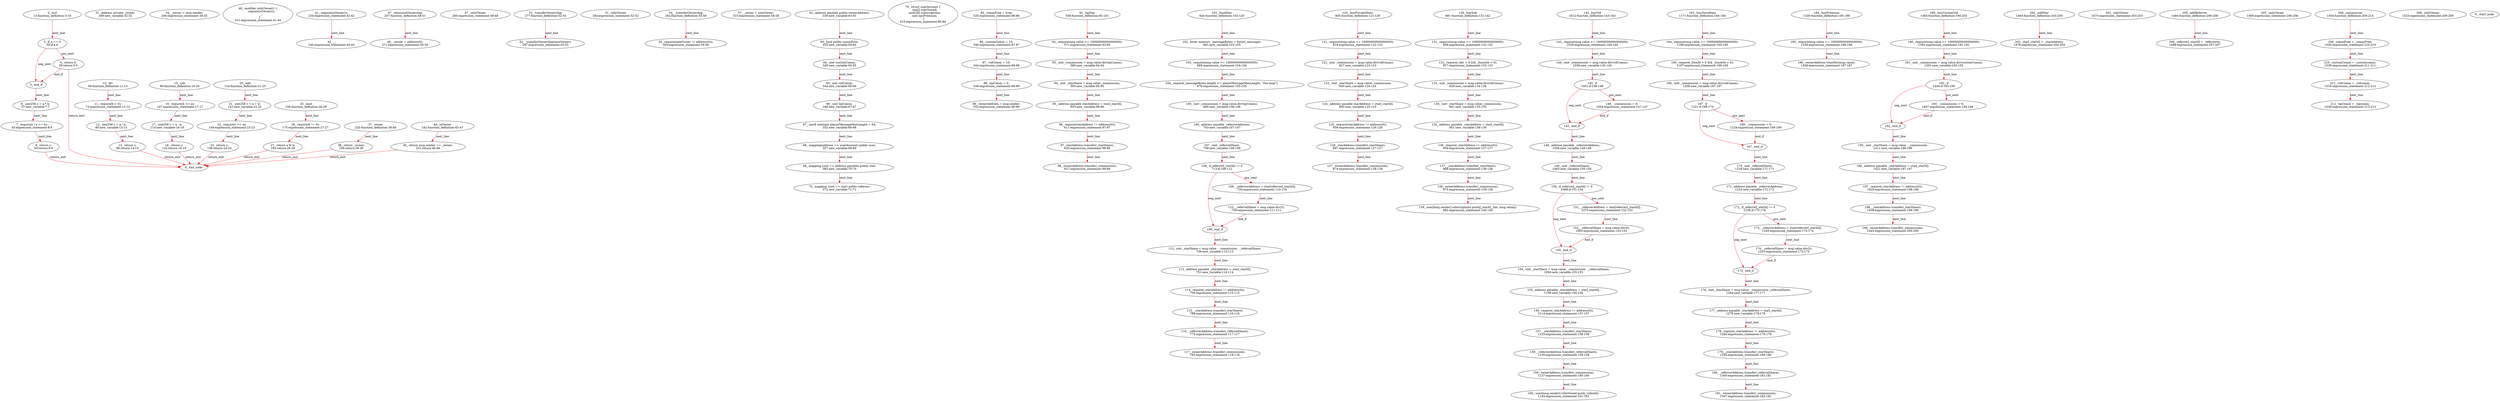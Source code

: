 digraph  {
13 [label="2_ mul\n13-function_definition-3-10", type_label=function_definition];
30 [label="3_ if_a == 0\n30-if-4-6", type_label=if];
1567 [label="3_ end_if", type_label=end_if];
35 [label="4_ return 0;\n35-return-5-5", type_label=return];
37 [label="6_ uint256 c = a * b;\n37-new_variable-7-7", type_label=new_variable];
45 [label="7_ require(c / a == b);\n45-expression_statement-8-8", type_label=expression_statement];
54 [label="8_ return c;\n54-return-9-9", type_label=return];
56 [label="10_ div\n56-function_definition-11-15", type_label=function_definition];
73 [label="11_ require(b > 0);\n73-expression_statement-12-12", type_label=expression_statement];
80 [label="12_ uint256 c = a / b;\n80-new_variable-13-13", type_label=new_variable];
88 [label="13_ return c;\n88-return-14-14", type_label=return];
90 [label="15_ sub\n90-function_definition-16-20", type_label=function_definition];
107 [label="16_ require(b <= a);\n107-expression_statement-17-17", type_label=expression_statement];
114 [label="17_ uint256 c = a - b;\n114-new_variable-18-18", type_label=new_variable];
122 [label="18_ return c;\n122-return-19-19", type_label=return];
124 [label="20_ add\n124-function_definition-21-25", type_label=function_definition];
141 [label="21_ uint256 c = a + b;\n141-new_variable-22-22", type_label=new_variable];
149 [label="22_ require(c >= a);\n149-expression_statement-23-23", type_label=expression_statement];
156 [label="23_ return c;\n156-return-24-24", type_label=return];
158 [label="25_ mod\n158-function_definition-26-29", type_label=function_definition];
175 [label="26_ require(b != 0);\n175-expression_statement-27-27", type_label=expression_statement];
182 [label="27_ return a % b;\n182-return-28-28", type_label=return];
189 [label="31_ address private _owner;\n189-new_variable-32-32", type_label=new_variable];
206 [label="34_ _owner = msg.sender;\n206-expression_statement-35-35", type_label=expression_statement];
220 [label="37_ owner\n220-function_definition-38-40", type_label=function_definition];
229 [label="38_ return _owner;\n229-return-39-39", type_label=return];
231 [label="40_ modifier onlyOwner() {\n        require(isOwner());\n        _;\n    }\n231-expression_statement-41-44", type_label=expression_statement];
234 [label="41_ require(isOwner());\n234-expression_statement-42-42", type_label=expression_statement];
240 [label="42_ _;\n240-expression_statement-43-43", type_label=expression_statement];
242 [label="44_ isOwner\n242-function_definition-45-47", type_label=function_definition];
251 [label="45_ return msg.sender == _owner;\n251-return-46-46", type_label=return];
257 [label="47_ renounceOwnership\n257-function_definition-48-51", type_label=function_definition];
260 [label="47_ onlyOwner\n260-expression_statement-48-48", type_label=expression_statement];
271 [label="49_ _owner = address(0);\n271-expression_statement-50-50", type_label=expression_statement];
277 [label="51_ transferOwnership\n277-function_definition-52-54", type_label=function_definition];
284 [label="51_ onlyOwner\n284-expression_statement-52-52", type_label=expression_statement];
287 [label="52_ _transferOwnership(newOwner);\n287-expression_statement-53-53", type_label=expression_statement];
292 [label="54_ _transferOwnership\n292-function_definition-55-59", type_label=function_definition];
300 [label="55_ require(newOwner != address(0));\n300-expression_statement-56-56", type_label=expression_statement];
315 [label="57_ _owner = newOwner;\n315-expression_statement-58-58", type_label=expression_statement];
330 [label="62_ address payable public ownerAddress;\n330-new_variable-63-63", type_label=new_variable];
335 [label="63_ bool public commFree;\n335-new_variable-64-64", type_label=new_variable];
340 [label="64_ uint customComm;\n340-new_variable-65-65", type_label=new_variable];
344 [label="65_ uint vidComm;\n344-new_variable-66-66", type_label=new_variable];
348 [label="66_ uint tipComm;\n348-new_variable-67-67", type_label=new_variable];
352 [label="67_ uint8 constant playerMessageMaxLength = 64;\n352-new_variable-68-68", type_label=new_variable];
357 [label="68_ mapping(address => userAccount) public user;\n357-new_variable-69-69", type_label=new_variable];
365 [label="69_ mapping (uint => address payable) public star;\n365-new_variable-70-70", type_label=new_variable];
372 [label="70_ mapping (uint => uint) public referrer;\n372-new_variable-71-71", type_label=new_variable];
515 [label="79_ struct userAccount {\n    uint[] vidsOwned;\n    uint[3][] subscriptions;\n    uint epsPremium;\n  }\n515-expression_statement-80-84", type_label=expression_statement];
535 [label="85_ commFree = true;\n535-expression_statement-86-86", type_label=expression_statement];
540 [label="86_ customComm = 10;\n540-expression_statement-87-87", type_label=expression_statement];
544 [label="87_ vidComm = 10;\n544-expression_statement-88-88", type_label=expression_statement];
548 [label="88_ tipComm = 5;\n548-expression_statement-89-89", type_label=expression_statement];
552 [label="89_ ownerAddress = msg.sender;\n552-expression_statement-90-90", type_label=expression_statement];
558 [label="91_ tipStar\n558-function_definition-92-101", type_label=function_definition];
571 [label="92_ require(msg.value >= 10000000000000000);\n571-expression_statement-93-93", type_label=expression_statement];
580 [label="93_ uint _commission = msg.value.div(tipComm);\n580-new_variable-94-94", type_label=new_variable];
593 [label="94_ uint _starShare = msg.value-_commission;\n593-new_variable-95-95", type_label=new_variable];
603 [label="95_ address payable starAddress = star[_starId];\n603-new_variable-96-96", type_label=new_variable];
611 [label="96_ require(starAddress != address(0));\n611-expression_statement-97-97", type_label=expression_statement];
620 [label="97_ starAddress.transfer(_starShare);\n620-expression_statement-98-98", type_label=expression_statement];
627 [label="98_ ownerAddress.transfer(_commission);\n627-expression_statement-99-99", type_label=expression_statement];
644 [label="101_ fundStar\n644-function_definition-102-120", type_label=function_definition];
661 [label="102_ bytes memory _messageBytes = bytes(_message);\n661-new_variable-103-103", type_label=new_variable];
669 [label="103_ require(msg.value >= 10000000000000000);\n669-expression_statement-104-104", type_label=expression_statement];
678 [label="104_ require(_messageBytes.length <= playerMessageMaxLength, \"Too long\");\n678-expression_statement-105-105", type_label=expression_statement];
690 [label="105_ uint _commission = msg.value.div(tipComm);\n690-new_variable-106-106", type_label=new_variable];
703 [label="106_ address payable _referrerAddress;\n703-new_variable-107-107", type_label=new_variable];
708 [label="107_ uint _referralShare;\n708-new_variable-108-108", type_label=new_variable];
713 [label="108_ if_referrer[_starId] != 0\n713-if-109-112", type_label=if];
2250 [label="108_ end_if", type_label=end_if];
720 [label="109_ _referrerAddress = star[referrer[_starId]];\n720-expression_statement-110-110", type_label=expression_statement];
728 [label="110_ _referralShare = msg.value.div(5);\n728-expression_statement-111-111", type_label=expression_statement];
739 [label="112_ uint _starShare = msg.value - _commission - _referralShare;\n739-new_variable-113-113", type_label=new_variable];
751 [label="113_ address payable _starAddress = star[_starId];\n751-new_variable-114-114", type_label=new_variable];
759 [label="114_ require(_starAddress != address(0));\n759-expression_statement-115-115", type_label=expression_statement];
768 [label="115_ _starAddress.transfer(_starShare);\n768-expression_statement-116-116", type_label=expression_statement];
775 [label="116_ _referrerAddress.transfer(_referralShare);\n775-expression_statement-117-117", type_label=expression_statement];
782 [label="117_ ownerAddress.transfer(_commission);\n782-expression_statement-118-118", type_label=expression_statement];
805 [label="120_ buyPrivateShow\n805-function_definition-121-130", type_label=function_definition];
818 [label="121_ require(msg.value >= 10000000000000000);\n818-expression_statement-122-122", type_label=expression_statement];
827 [label="122_ uint _commission = msg.value.div(vidComm);\n827-new_variable-123-123", type_label=new_variable];
840 [label="123_ uint _starShare = msg.value-_commission;\n840-new_variable-124-124", type_label=new_variable];
850 [label="124_ address payable starAddress = star[_starId];\n850-new_variable-125-125", type_label=new_variable];
858 [label="125_ require(starAddress != address(0));\n858-expression_statement-126-126", type_label=expression_statement];
867 [label="126_ starAddress.transfer(_starShare);\n867-expression_statement-127-127", type_label=expression_statement];
874 [label="127_ ownerAddress.transfer(_commission);\n874-expression_statement-128-128", type_label=expression_statement];
891 [label="130_ buySub\n891-function_definition-131-142", type_label=function_definition];
908 [label="131_ require(msg.value >= 10000000000000000);\n908-expression_statement-132-132", type_label=expression_statement];
917 [label="132_ require(_tier > 0 && _buyerId > 0);\n917-expression_statement-133-133", type_label=expression_statement];
928 [label="133_ uint _commission = msg.value.div(vidComm);\n928-new_variable-134-134", type_label=new_variable];
941 [label="134_ uint _starShare = msg.value-_commission;\n941-new_variable-135-135", type_label=new_variable];
951 [label="135_ address payable _starAddress = star[_starId];\n951-new_variable-136-136", type_label=new_variable];
959 [label="136_ require(_starAddress != address(0));\n959-expression_statement-137-137", type_label=expression_statement];
968 [label="137_ _starAddress.transfer(_starShare);\n968-expression_statement-138-138", type_label=expression_statement];
975 [label="138_ ownerAddress.transfer(_commission);\n975-expression_statement-139-139", type_label=expression_statement];
982 [label="139_ user[msg.sender].subscriptions.push([_starId,_tier, msg.value]);\n982-expression_statement-140-140", type_label=expression_statement];
1012 [label="142_ buyVid\n1012-function_definition-143-163", type_label=function_definition];
1029 [label="143_ require(msg.value >= 10000000000000000);\n1029-expression_statement-144-144", type_label=expression_statement];
1038 [label="144_ uint _commission = msg.value.div(vidComm);\n1038-new_variable-145-145", type_label=new_variable];
1051 [label="145_ if\n1051-if-146-148", type_label=if];
2588 [label="145_ end_if", type_label=end_if];
1054 [label="146_ _commission = 0;\n1054-expression_statement-147-147", type_label=expression_statement];
1058 [label="148_ address payable _referrerAddress;\n1058-new_variable-149-149", type_label=new_variable];
1063 [label="149_ uint _referralShare;\n1063-new_variable-150-150", type_label=new_variable];
1068 [label="150_ if_referrer[_starId] != 0\n1068-if-151-154", type_label=if];
2605 [label="150_ end_if", type_label=end_if];
1075 [label="151_ _referrerAddress = star[referrer[_starId]];\n1075-expression_statement-152-152", type_label=expression_statement];
1083 [label="152_ _referralShare = msg.value.div(5);\n1083-expression_statement-153-153", type_label=expression_statement];
1094 [label="154_ uint _starShare = msg.value- _commission - _referralShare;\n1094-new_variable-155-155", type_label=new_variable];
1106 [label="155_ address payable _starAddress = star[_starId];\n1106-new_variable-156-156", type_label=new_variable];
1114 [label="156_ require(_starAddress != address(0));\n1114-expression_statement-157-157", type_label=expression_statement];
1123 [label="157_ _starAddress.transfer(_starShare);\n1123-expression_statement-158-158", type_label=expression_statement];
1130 [label="158_ _referrerAddress.transfer(_referralShare);\n1130-expression_statement-159-159", type_label=expression_statement];
1137 [label="159_ ownerAddress.transfer(_commission);\n1137-expression_statement-160-160", type_label=expression_statement];
1144 [label="160_ user[msg.sender].vidsOwned.push(_videoId);\n1144-expression_statement-161-161", type_label=expression_statement];
1171 [label="163_ buyStoreItem\n1171-function_definition-164-184", type_label=function_definition];
1188 [label="164_ require(msg.value >= 10000000000000000);\n1188-expression_statement-165-165", type_label=expression_statement];
1197 [label="165_ require(_itemId > 0 && _buyerId > 0);\n1197-expression_statement-166-166", type_label=expression_statement];
1208 [label="166_ uint _commission = msg.value.div(vidComm);\n1208-new_variable-167-167", type_label=new_variable];
1221 [label="167_ if\n1221-if-168-170", type_label=if];
2758 [label="167_ end_if", type_label=end_if];
1224 [label="168_ _commission = 0;\n1224-expression_statement-169-169", type_label=expression_statement];
1228 [label="170_ uint _referralShare;\n1228-new_variable-171-171", type_label=new_variable];
1233 [label="171_ address payable _referrerAddress;\n1233-new_variable-172-172", type_label=new_variable];
1238 [label="172_ if_referrer[_starId] != 0\n1238-if-173-176", type_label=if];
2775 [label="172_ end_if", type_label=end_if];
1245 [label="173_ _referrerAddress = star[referrer[_starId]];\n1245-expression_statement-174-174", type_label=expression_statement];
1253 [label="174_ _referralShare = msg.value.div(5);\n1253-expression_statement-175-175", type_label=expression_statement];
1264 [label="176_ uint _starShare = msg.value- _commission-_referralShare;\n1264-new_variable-177-177", type_label=new_variable];
1276 [label="177_ address payable _starAddress = star[_starId];\n1276-new_variable-178-178", type_label=new_variable];
1284 [label="178_ require(_starAddress != address(0));\n1284-expression_statement-179-179", type_label=expression_statement];
1293 [label="179_ _starAddress.transfer(_starShare);\n1293-expression_statement-180-180", type_label=expression_statement];
1300 [label="180_ _referrerAddress.transfer(_referralShare);\n1300-expression_statement-181-181", type_label=expression_statement];
1307 [label="181_ ownerAddress.transfer(_commission);\n1307-expression_statement-182-182", type_label=expression_statement];
1330 [label="184_ buyPremium\n1330-function_definition-185-189", type_label=function_definition];
1339 [label="185_ require(msg.value >= 10000000000000000);\n1339-expression_statement-186-186", type_label=expression_statement];
1348 [label="186_ ownerAddress.transfer(msg.value);\n1348-expression_statement-187-187", type_label=expression_statement];
1365 [label="189_ buyCustomVid\n1365-function_definition-190-202", type_label=function_definition];
1382 [label="190_ require(msg.value >= 10000000000000000);\n1382-expression_statement-191-191", type_label=expression_statement];
1391 [label="191_ uint _commission = msg.value.div(customComm);\n1391-new_variable-192-192", type_label=new_variable];
1404 [label="192_ if\n1404-if-193-195", type_label=if];
2941 [label="192_ end_if", type_label=end_if];
1407 [label="193_ _commission = 0;\n1407-expression_statement-194-194", type_label=expression_statement];
1411 [label="195_ uint _starShare = msg.value - _commission;\n1411-new_variable-196-196", type_label=new_variable];
1421 [label="196_ address payable _starAddress = star[_starId];\n1421-new_variable-197-197", type_label=new_variable];
1429 [label="197_ require(_starAddress != address(0));\n1429-expression_statement-198-198", type_label=expression_statement];
1438 [label="198_ _starAddress.transfer(_starShare);\n1438-expression_statement-199-199", type_label=expression_statement];
1445 [label="199_ ownerAddress.transfer(_commission);\n1445-expression_statement-200-200", type_label=expression_statement];
1464 [label="202_ addStar\n1464-function_definition-203-205", type_label=function_definition];
1475 [label="202_ onlyOwner\n1475-expression_statement-203-203", type_label=expression_statement];
1478 [label="203_ star[_starId] = _starAddress;\n1478-expression_statement-204-204", type_label=expression_statement];
1484 [label="205_ addReferrer\n1484-function_definition-206-208", type_label=function_definition];
1495 [label="205_ onlyOwner\n1495-expression_statement-206-206", type_label=expression_statement];
1498 [label="206_ referrer[_starId] = _referrerId;\n1498-expression_statement-207-207", type_label=expression_statement];
1504 [label="208_ commission\n1504-function_definition-209-214", type_label=function_definition];
1523 [label="208_ onlyOwner\n1523-expression_statement-209-209", type_label=expression_statement];
1526 [label="209_ commFree = _commFree;\n1526-expression_statement-210-210", type_label=expression_statement];
1530 [label="210_ customComm = _customcomm;\n1530-expression_statement-211-211", type_label=expression_statement];
1534 [label="211_ vidComm = _vidcomm;\n1534-expression_statement-212-212", type_label=expression_statement];
1538 [label="212_ tipComm = _tipcomm;\n1538-expression_statement-213-213", type_label=expression_statement];
1 [label="0_ start_node", type_label=start];
2 [label="0_ exit_node", type_label=exit];
13 -> 30  [color=red, controlflow_type=next_line, edge_type=CFG_edge, key=0, label=next_line];
30 -> 35  [color=red, controlflow_type=pos_next, edge_type=CFG_edge, key=0, label=pos_next];
30 -> 1567  [color=red, controlflow_type=neg_next, edge_type=CFG_edge, key=0, label=neg_next];
1567 -> 37  [color=red, controlflow_type=next_line, edge_type=CFG_edge, key=0, label=next_line];
35 -> 1567  [color=red, controlflow_type=end_if, edge_type=CFG_edge, key=0, label=end_if];
35 -> 2  [color=red, controlflow_type=return_exit, edge_type=CFG_edge, key=0, label=return_exit];
37 -> 45  [color=red, controlflow_type=next_line, edge_type=CFG_edge, key=0, label=next_line];
45 -> 54  [color=red, controlflow_type=next_line, edge_type=CFG_edge, key=0, label=next_line];
54 -> 2  [color=red, controlflow_type=return_exit, edge_type=CFG_edge, key=0, label=return_exit];
56 -> 73  [color=red, controlflow_type=next_line, edge_type=CFG_edge, key=0, label=next_line];
73 -> 80  [color=red, controlflow_type=next_line, edge_type=CFG_edge, key=0, label=next_line];
80 -> 88  [color=red, controlflow_type=next_line, edge_type=CFG_edge, key=0, label=next_line];
88 -> 2  [color=red, controlflow_type=return_exit, edge_type=CFG_edge, key=0, label=return_exit];
90 -> 107  [color=red, controlflow_type=next_line, edge_type=CFG_edge, key=0, label=next_line];
107 -> 114  [color=red, controlflow_type=next_line, edge_type=CFG_edge, key=0, label=next_line];
114 -> 122  [color=red, controlflow_type=next_line, edge_type=CFG_edge, key=0, label=next_line];
122 -> 2  [color=red, controlflow_type=return_exit, edge_type=CFG_edge, key=0, label=return_exit];
124 -> 141  [color=red, controlflow_type=next_line, edge_type=CFG_edge, key=0, label=next_line];
141 -> 149  [color=red, controlflow_type=next_line, edge_type=CFG_edge, key=0, label=next_line];
149 -> 156  [color=red, controlflow_type=next_line, edge_type=CFG_edge, key=0, label=next_line];
156 -> 2  [color=red, controlflow_type=return_exit, edge_type=CFG_edge, key=0, label=return_exit];
158 -> 175  [color=red, controlflow_type=next_line, edge_type=CFG_edge, key=0, label=next_line];
175 -> 182  [color=red, controlflow_type=next_line, edge_type=CFG_edge, key=0, label=next_line];
182 -> 2  [color=red, controlflow_type=return_exit, edge_type=CFG_edge, key=0, label=return_exit];
220 -> 229  [color=red, controlflow_type=next_line, edge_type=CFG_edge, key=0, label=next_line];
229 -> 2  [color=red, controlflow_type=return_exit, edge_type=CFG_edge, key=0, label=return_exit];
234 -> 240  [color=red, controlflow_type=next_line, edge_type=CFG_edge, key=0, label=next_line];
242 -> 251  [color=red, controlflow_type=next_line, edge_type=CFG_edge, key=0, label=next_line];
251 -> 2  [color=red, controlflow_type=return_exit, edge_type=CFG_edge, key=0, label=return_exit];
257 -> 271  [color=red, controlflow_type=next_line, edge_type=CFG_edge, key=0, label=next_line];
277 -> 287  [color=red, controlflow_type=next_line, edge_type=CFG_edge, key=0, label=next_line];
292 -> 300  [color=red, controlflow_type=next_line, edge_type=CFG_edge, key=0, label=next_line];
330 -> 335  [color=red, controlflow_type=next_line, edge_type=CFG_edge, key=0, label=next_line];
335 -> 340  [color=red, controlflow_type=next_line, edge_type=CFG_edge, key=0, label=next_line];
340 -> 344  [color=red, controlflow_type=next_line, edge_type=CFG_edge, key=0, label=next_line];
344 -> 348  [color=red, controlflow_type=next_line, edge_type=CFG_edge, key=0, label=next_line];
348 -> 352  [color=red, controlflow_type=next_line, edge_type=CFG_edge, key=0, label=next_line];
352 -> 357  [color=red, controlflow_type=next_line, edge_type=CFG_edge, key=0, label=next_line];
357 -> 365  [color=red, controlflow_type=next_line, edge_type=CFG_edge, key=0, label=next_line];
365 -> 372  [color=red, controlflow_type=next_line, edge_type=CFG_edge, key=0, label=next_line];
535 -> 540  [color=red, controlflow_type=next_line, edge_type=CFG_edge, key=0, label=next_line];
540 -> 544  [color=red, controlflow_type=next_line, edge_type=CFG_edge, key=0, label=next_line];
544 -> 548  [color=red, controlflow_type=next_line, edge_type=CFG_edge, key=0, label=next_line];
548 -> 552  [color=red, controlflow_type=next_line, edge_type=CFG_edge, key=0, label=next_line];
558 -> 571  [color=red, controlflow_type=next_line, edge_type=CFG_edge, key=0, label=next_line];
571 -> 580  [color=red, controlflow_type=next_line, edge_type=CFG_edge, key=0, label=next_line];
580 -> 593  [color=red, controlflow_type=next_line, edge_type=CFG_edge, key=0, label=next_line];
593 -> 603  [color=red, controlflow_type=next_line, edge_type=CFG_edge, key=0, label=next_line];
603 -> 611  [color=red, controlflow_type=next_line, edge_type=CFG_edge, key=0, label=next_line];
611 -> 620  [color=red, controlflow_type=next_line, edge_type=CFG_edge, key=0, label=next_line];
620 -> 627  [color=red, controlflow_type=next_line, edge_type=CFG_edge, key=0, label=next_line];
644 -> 661  [color=red, controlflow_type=next_line, edge_type=CFG_edge, key=0, label=next_line];
661 -> 669  [color=red, controlflow_type=next_line, edge_type=CFG_edge, key=0, label=next_line];
669 -> 678  [color=red, controlflow_type=next_line, edge_type=CFG_edge, key=0, label=next_line];
678 -> 690  [color=red, controlflow_type=next_line, edge_type=CFG_edge, key=0, label=next_line];
690 -> 703  [color=red, controlflow_type=next_line, edge_type=CFG_edge, key=0, label=next_line];
703 -> 708  [color=red, controlflow_type=next_line, edge_type=CFG_edge, key=0, label=next_line];
708 -> 713  [color=red, controlflow_type=next_line, edge_type=CFG_edge, key=0, label=next_line];
713 -> 720  [color=red, controlflow_type=pos_next, edge_type=CFG_edge, key=0, label=pos_next];
713 -> 2250  [color=red, controlflow_type=neg_next, edge_type=CFG_edge, key=0, label=neg_next];
2250 -> 739  [color=red, controlflow_type=next_line, edge_type=CFG_edge, key=0, label=next_line];
720 -> 728  [color=red, controlflow_type=next_line, edge_type=CFG_edge, key=0, label=next_line];
728 -> 2250  [color=red, controlflow_type=end_if, edge_type=CFG_edge, key=0, label=end_if];
739 -> 751  [color=red, controlflow_type=next_line, edge_type=CFG_edge, key=0, label=next_line];
751 -> 759  [color=red, controlflow_type=next_line, edge_type=CFG_edge, key=0, label=next_line];
759 -> 768  [color=red, controlflow_type=next_line, edge_type=CFG_edge, key=0, label=next_line];
768 -> 775  [color=red, controlflow_type=next_line, edge_type=CFG_edge, key=0, label=next_line];
775 -> 782  [color=red, controlflow_type=next_line, edge_type=CFG_edge, key=0, label=next_line];
805 -> 818  [color=red, controlflow_type=next_line, edge_type=CFG_edge, key=0, label=next_line];
818 -> 827  [color=red, controlflow_type=next_line, edge_type=CFG_edge, key=0, label=next_line];
827 -> 840  [color=red, controlflow_type=next_line, edge_type=CFG_edge, key=0, label=next_line];
840 -> 850  [color=red, controlflow_type=next_line, edge_type=CFG_edge, key=0, label=next_line];
850 -> 858  [color=red, controlflow_type=next_line, edge_type=CFG_edge, key=0, label=next_line];
858 -> 867  [color=red, controlflow_type=next_line, edge_type=CFG_edge, key=0, label=next_line];
867 -> 874  [color=red, controlflow_type=next_line, edge_type=CFG_edge, key=0, label=next_line];
891 -> 908  [color=red, controlflow_type=next_line, edge_type=CFG_edge, key=0, label=next_line];
908 -> 917  [color=red, controlflow_type=next_line, edge_type=CFG_edge, key=0, label=next_line];
917 -> 928  [color=red, controlflow_type=next_line, edge_type=CFG_edge, key=0, label=next_line];
928 -> 941  [color=red, controlflow_type=next_line, edge_type=CFG_edge, key=0, label=next_line];
941 -> 951  [color=red, controlflow_type=next_line, edge_type=CFG_edge, key=0, label=next_line];
951 -> 959  [color=red, controlflow_type=next_line, edge_type=CFG_edge, key=0, label=next_line];
959 -> 968  [color=red, controlflow_type=next_line, edge_type=CFG_edge, key=0, label=next_line];
968 -> 975  [color=red, controlflow_type=next_line, edge_type=CFG_edge, key=0, label=next_line];
975 -> 982  [color=red, controlflow_type=next_line, edge_type=CFG_edge, key=0, label=next_line];
1012 -> 1029  [color=red, controlflow_type=next_line, edge_type=CFG_edge, key=0, label=next_line];
1029 -> 1038  [color=red, controlflow_type=next_line, edge_type=CFG_edge, key=0, label=next_line];
1038 -> 1051  [color=red, controlflow_type=next_line, edge_type=CFG_edge, key=0, label=next_line];
1051 -> 1054  [color=red, controlflow_type=pos_next, edge_type=CFG_edge, key=0, label=pos_next];
1051 -> 2588  [color=red, controlflow_type=neg_next, edge_type=CFG_edge, key=0, label=neg_next];
2588 -> 1058  [color=red, controlflow_type=next_line, edge_type=CFG_edge, key=0, label=next_line];
1054 -> 2588  [color=red, controlflow_type=end_if, edge_type=CFG_edge, key=0, label=end_if];
1058 -> 1063  [color=red, controlflow_type=next_line, edge_type=CFG_edge, key=0, label=next_line];
1063 -> 1068  [color=red, controlflow_type=next_line, edge_type=CFG_edge, key=0, label=next_line];
1068 -> 1075  [color=red, controlflow_type=pos_next, edge_type=CFG_edge, key=0, label=pos_next];
1068 -> 2605  [color=red, controlflow_type=neg_next, edge_type=CFG_edge, key=0, label=neg_next];
2605 -> 1094  [color=red, controlflow_type=next_line, edge_type=CFG_edge, key=0, label=next_line];
1075 -> 1083  [color=red, controlflow_type=next_line, edge_type=CFG_edge, key=0, label=next_line];
1083 -> 2605  [color=red, controlflow_type=end_if, edge_type=CFG_edge, key=0, label=end_if];
1094 -> 1106  [color=red, controlflow_type=next_line, edge_type=CFG_edge, key=0, label=next_line];
1106 -> 1114  [color=red, controlflow_type=next_line, edge_type=CFG_edge, key=0, label=next_line];
1114 -> 1123  [color=red, controlflow_type=next_line, edge_type=CFG_edge, key=0, label=next_line];
1123 -> 1130  [color=red, controlflow_type=next_line, edge_type=CFG_edge, key=0, label=next_line];
1130 -> 1137  [color=red, controlflow_type=next_line, edge_type=CFG_edge, key=0, label=next_line];
1137 -> 1144  [color=red, controlflow_type=next_line, edge_type=CFG_edge, key=0, label=next_line];
1171 -> 1188  [color=red, controlflow_type=next_line, edge_type=CFG_edge, key=0, label=next_line];
1188 -> 1197  [color=red, controlflow_type=next_line, edge_type=CFG_edge, key=0, label=next_line];
1197 -> 1208  [color=red, controlflow_type=next_line, edge_type=CFG_edge, key=0, label=next_line];
1208 -> 1221  [color=red, controlflow_type=next_line, edge_type=CFG_edge, key=0, label=next_line];
1221 -> 1224  [color=red, controlflow_type=pos_next, edge_type=CFG_edge, key=0, label=pos_next];
1221 -> 2758  [color=red, controlflow_type=neg_next, edge_type=CFG_edge, key=0, label=neg_next];
2758 -> 1228  [color=red, controlflow_type=next_line, edge_type=CFG_edge, key=0, label=next_line];
1224 -> 2758  [color=red, controlflow_type=end_if, edge_type=CFG_edge, key=0, label=end_if];
1228 -> 1233  [color=red, controlflow_type=next_line, edge_type=CFG_edge, key=0, label=next_line];
1233 -> 1238  [color=red, controlflow_type=next_line, edge_type=CFG_edge, key=0, label=next_line];
1238 -> 1245  [color=red, controlflow_type=pos_next, edge_type=CFG_edge, key=0, label=pos_next];
1238 -> 2775  [color=red, controlflow_type=neg_next, edge_type=CFG_edge, key=0, label=neg_next];
2775 -> 1264  [color=red, controlflow_type=next_line, edge_type=CFG_edge, key=0, label=next_line];
1245 -> 1253  [color=red, controlflow_type=next_line, edge_type=CFG_edge, key=0, label=next_line];
1253 -> 2775  [color=red, controlflow_type=end_if, edge_type=CFG_edge, key=0, label=end_if];
1264 -> 1276  [color=red, controlflow_type=next_line, edge_type=CFG_edge, key=0, label=next_line];
1276 -> 1284  [color=red, controlflow_type=next_line, edge_type=CFG_edge, key=0, label=next_line];
1284 -> 1293  [color=red, controlflow_type=next_line, edge_type=CFG_edge, key=0, label=next_line];
1293 -> 1300  [color=red, controlflow_type=next_line, edge_type=CFG_edge, key=0, label=next_line];
1300 -> 1307  [color=red, controlflow_type=next_line, edge_type=CFG_edge, key=0, label=next_line];
1330 -> 1339  [color=red, controlflow_type=next_line, edge_type=CFG_edge, key=0, label=next_line];
1339 -> 1348  [color=red, controlflow_type=next_line, edge_type=CFG_edge, key=0, label=next_line];
1365 -> 1382  [color=red, controlflow_type=next_line, edge_type=CFG_edge, key=0, label=next_line];
1382 -> 1391  [color=red, controlflow_type=next_line, edge_type=CFG_edge, key=0, label=next_line];
1391 -> 1404  [color=red, controlflow_type=next_line, edge_type=CFG_edge, key=0, label=next_line];
1404 -> 1407  [color=red, controlflow_type=pos_next, edge_type=CFG_edge, key=0, label=pos_next];
1404 -> 2941  [color=red, controlflow_type=neg_next, edge_type=CFG_edge, key=0, label=neg_next];
2941 -> 1411  [color=red, controlflow_type=next_line, edge_type=CFG_edge, key=0, label=next_line];
1407 -> 2941  [color=red, controlflow_type=end_if, edge_type=CFG_edge, key=0, label=end_if];
1411 -> 1421  [color=red, controlflow_type=next_line, edge_type=CFG_edge, key=0, label=next_line];
1421 -> 1429  [color=red, controlflow_type=next_line, edge_type=CFG_edge, key=0, label=next_line];
1429 -> 1438  [color=red, controlflow_type=next_line, edge_type=CFG_edge, key=0, label=next_line];
1438 -> 1445  [color=red, controlflow_type=next_line, edge_type=CFG_edge, key=0, label=next_line];
1464 -> 1478  [color=red, controlflow_type=next_line, edge_type=CFG_edge, key=0, label=next_line];
1484 -> 1498  [color=red, controlflow_type=next_line, edge_type=CFG_edge, key=0, label=next_line];
1504 -> 1526  [color=red, controlflow_type=next_line, edge_type=CFG_edge, key=0, label=next_line];
1526 -> 1530  [color=red, controlflow_type=next_line, edge_type=CFG_edge, key=0, label=next_line];
1530 -> 1534  [color=red, controlflow_type=next_line, edge_type=CFG_edge, key=0, label=next_line];
1534 -> 1538  [color=red, controlflow_type=next_line, edge_type=CFG_edge, key=0, label=next_line];
}
